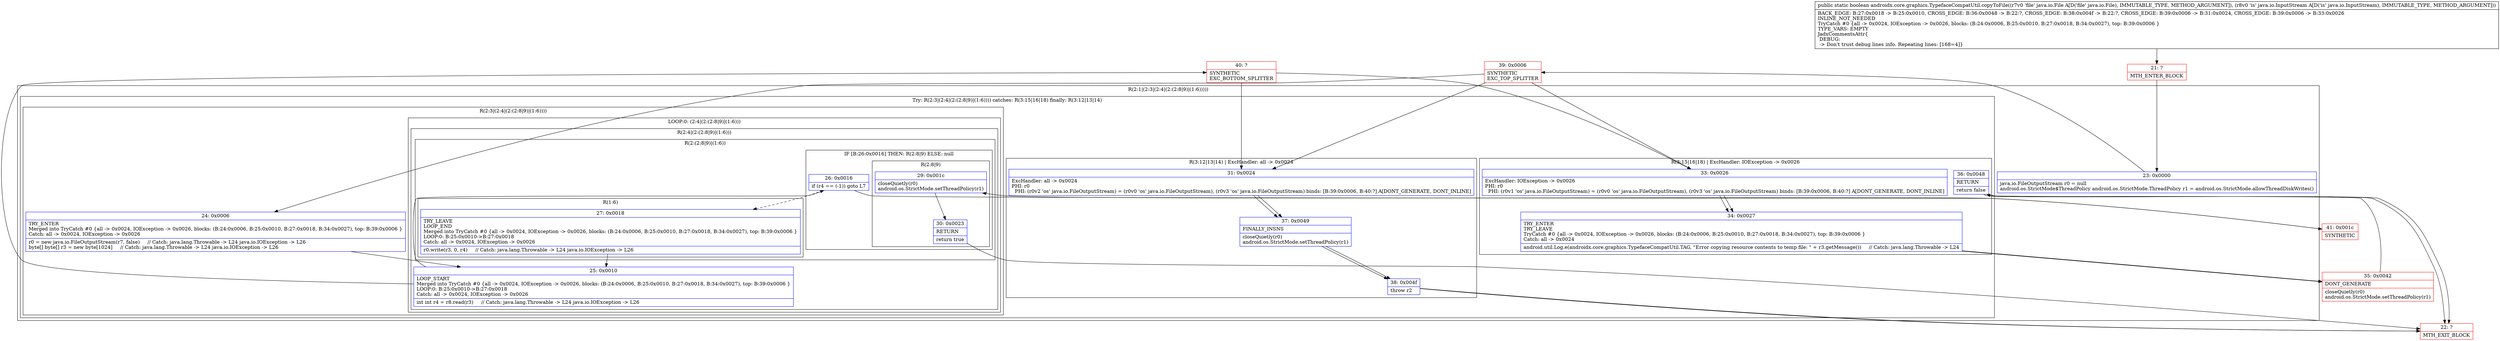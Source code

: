 digraph "CFG forandroidx.core.graphics.TypefaceCompatUtil.copyToFile(Ljava\/io\/File;Ljava\/io\/InputStream;)Z" {
subgraph cluster_Region_1873674716 {
label = "R(2:1|(2:3|(2:4|(2:(2:8|9)|(1:6)))))";
node [shape=record,color=blue];
Node_23 [shape=record,label="{23\:\ 0x0000|java.io.FileOutputStream r0 = null\landroid.os.StrictMode$ThreadPolicy android.os.StrictMode.ThreadPolicy r1 = android.os.StrictMode.allowThreadDiskWrites()\l}"];
subgraph cluster_TryCatchRegion_211747446 {
label = "Try: R(2:3|(2:4|(2:(2:8|9)|(1:6)))) catches: R(3:15|16|18) finally: R(3:12|13|14)";
node [shape=record,color=blue];
subgraph cluster_Region_647045017 {
label = "R(2:3|(2:4|(2:(2:8|9)|(1:6))))";
node [shape=record,color=blue];
Node_24 [shape=record,label="{24\:\ 0x0006|TRY_ENTER\lMerged into TryCatch #0 \{all \-\> 0x0024, IOException \-\> 0x0026, blocks: (B:24:0x0006, B:25:0x0010, B:27:0x0018, B:34:0x0027), top: B:39:0x0006 \}\lCatch: all \-\> 0x0024, IOException \-\> 0x0026\l|r0 = new java.io.FileOutputStream(r7, false)     \/\/ Catch: java.lang.Throwable \-\> L24 java.io.IOException \-\> L26\lbyte[] byte[] r3 = new byte[1024]     \/\/ Catch: java.lang.Throwable \-\> L24 java.io.IOException \-\> L26\l}"];
subgraph cluster_LoopRegion_865996587 {
label = "LOOP:0: (2:4|(2:(2:8|9)|(1:6)))";
node [shape=record,color=blue];
subgraph cluster_Region_461362366 {
label = "R(2:4|(2:(2:8|9)|(1:6)))";
node [shape=record,color=blue];
Node_25 [shape=record,label="{25\:\ 0x0010|LOOP_START\lMerged into TryCatch #0 \{all \-\> 0x0024, IOException \-\> 0x0026, blocks: (B:24:0x0006, B:25:0x0010, B:27:0x0018, B:34:0x0027), top: B:39:0x0006 \}\lLOOP:0: B:25:0x0010\-\>B:27:0x0018\lCatch: all \-\> 0x0024, IOException \-\> 0x0026\l|int int r4 = r8.read(r3)     \/\/ Catch: java.lang.Throwable \-\> L24 java.io.IOException \-\> L26\l}"];
subgraph cluster_Region_2145939242 {
label = "R(2:(2:8|9)|(1:6))";
node [shape=record,color=blue];
subgraph cluster_IfRegion_173915633 {
label = "IF [B:26:0x0016] THEN: R(2:8|9) ELSE: null";
node [shape=record,color=blue];
Node_26 [shape=record,label="{26\:\ 0x0016|if (r4 == (\-1)) goto L7\l}"];
subgraph cluster_Region_704851002 {
label = "R(2:8|9)";
node [shape=record,color=blue];
Node_29 [shape=record,label="{29\:\ 0x001c|closeQuietly(r0)\landroid.os.StrictMode.setThreadPolicy(r1)\l}"];
Node_30 [shape=record,label="{30\:\ 0x0023|RETURN\l|return true\l}"];
}
}
subgraph cluster_Region_901544007 {
label = "R(1:6)";
node [shape=record,color=blue];
Node_27 [shape=record,label="{27\:\ 0x0018|TRY_LEAVE\lLOOP_END\lMerged into TryCatch #0 \{all \-\> 0x0024, IOException \-\> 0x0026, blocks: (B:24:0x0006, B:25:0x0010, B:27:0x0018, B:34:0x0027), top: B:39:0x0006 \}\lLOOP:0: B:25:0x0010\-\>B:27:0x0018\lCatch: all \-\> 0x0024, IOException \-\> 0x0026\l|r0.write(r3, 0, r4)     \/\/ Catch: java.lang.Throwable \-\> L24 java.io.IOException \-\> L26\l}"];
}
}
}
}
}
subgraph cluster_Region_2087031621 {
label = "R(3:15|16|18) | ExcHandler: IOException \-\> 0x0026\l";
node [shape=record,color=blue];
Node_33 [shape=record,label="{33\:\ 0x0026|ExcHandler: IOException \-\> 0x0026\lPHI: r0 \l  PHI: (r0v1 'os' java.io.FileOutputStream) = (r0v0 'os' java.io.FileOutputStream), (r0v3 'os' java.io.FileOutputStream) binds: [B:39:0x0006, B:40:?] A[DONT_GENERATE, DONT_INLINE]\l}"];
Node_34 [shape=record,label="{34\:\ 0x0027|TRY_ENTER\lTRY_LEAVE\lTryCatch #0 \{all \-\> 0x0024, IOException \-\> 0x0026, blocks: (B:24:0x0006, B:25:0x0010, B:27:0x0018, B:34:0x0027), top: B:39:0x0006 \}\lCatch: all \-\> 0x0024\l|android.util.Log.e(androidx.core.graphics.TypefaceCompatUtil.TAG, \"Error copying resource contents to temp file: \" + r3.getMessage())     \/\/ Catch: java.lang.Throwable \-\> L24\l}"];
Node_36 [shape=record,label="{36\:\ 0x0048|RETURN\l|return false\l}"];
}
subgraph cluster_Region_1899762169 {
label = "R(3:12|13|14) | ExcHandler: all \-\> 0x0024\l";
node [shape=record,color=blue];
Node_31 [shape=record,label="{31\:\ 0x0024|ExcHandler: all \-\> 0x0024\lPHI: r0 \l  PHI: (r0v2 'os' java.io.FileOutputStream) = (r0v0 'os' java.io.FileOutputStream), (r0v3 'os' java.io.FileOutputStream) binds: [B:39:0x0006, B:40:?] A[DONT_GENERATE, DONT_INLINE]\l}"];
Node_37 [shape=record,label="{37\:\ 0x0049|FINALLY_INSNS\l|closeQuietly(r0)\landroid.os.StrictMode.setThreadPolicy(r1)\l}"];
Node_38 [shape=record,label="{38\:\ 0x004f|throw r2\l}"];
}
}
}
subgraph cluster_Region_2087031621 {
label = "R(3:15|16|18) | ExcHandler: IOException \-\> 0x0026\l";
node [shape=record,color=blue];
Node_33 [shape=record,label="{33\:\ 0x0026|ExcHandler: IOException \-\> 0x0026\lPHI: r0 \l  PHI: (r0v1 'os' java.io.FileOutputStream) = (r0v0 'os' java.io.FileOutputStream), (r0v3 'os' java.io.FileOutputStream) binds: [B:39:0x0006, B:40:?] A[DONT_GENERATE, DONT_INLINE]\l}"];
Node_34 [shape=record,label="{34\:\ 0x0027|TRY_ENTER\lTRY_LEAVE\lTryCatch #0 \{all \-\> 0x0024, IOException \-\> 0x0026, blocks: (B:24:0x0006, B:25:0x0010, B:27:0x0018, B:34:0x0027), top: B:39:0x0006 \}\lCatch: all \-\> 0x0024\l|android.util.Log.e(androidx.core.graphics.TypefaceCompatUtil.TAG, \"Error copying resource contents to temp file: \" + r3.getMessage())     \/\/ Catch: java.lang.Throwable \-\> L24\l}"];
Node_36 [shape=record,label="{36\:\ 0x0048|RETURN\l|return false\l}"];
}
subgraph cluster_Region_1899762169 {
label = "R(3:12|13|14) | ExcHandler: all \-\> 0x0024\l";
node [shape=record,color=blue];
Node_31 [shape=record,label="{31\:\ 0x0024|ExcHandler: all \-\> 0x0024\lPHI: r0 \l  PHI: (r0v2 'os' java.io.FileOutputStream) = (r0v0 'os' java.io.FileOutputStream), (r0v3 'os' java.io.FileOutputStream) binds: [B:39:0x0006, B:40:?] A[DONT_GENERATE, DONT_INLINE]\l}"];
Node_37 [shape=record,label="{37\:\ 0x0049|FINALLY_INSNS\l|closeQuietly(r0)\landroid.os.StrictMode.setThreadPolicy(r1)\l}"];
Node_38 [shape=record,label="{38\:\ 0x004f|throw r2\l}"];
}
Node_21 [shape=record,color=red,label="{21\:\ ?|MTH_ENTER_BLOCK\l}"];
Node_39 [shape=record,color=red,label="{39\:\ 0x0006|SYNTHETIC\lEXC_TOP_SPLITTER\l}"];
Node_41 [shape=record,color=red,label="{41\:\ 0x001c|SYNTHETIC\l}"];
Node_22 [shape=record,color=red,label="{22\:\ ?|MTH_EXIT_BLOCK\l}"];
Node_40 [shape=record,color=red,label="{40\:\ ?|SYNTHETIC\lEXC_BOTTOM_SPLITTER\l}"];
Node_35 [shape=record,color=red,label="{35\:\ 0x0042|DONT_GENERATE\l|closeQuietly(r0)\landroid.os.StrictMode.setThreadPolicy(r1)\l}"];
MethodNode[shape=record,label="{public static boolean androidx.core.graphics.TypefaceCompatUtil.copyToFile((r7v0 'file' java.io.File A[D('file' java.io.File), IMMUTABLE_TYPE, METHOD_ARGUMENT]), (r8v0 'is' java.io.InputStream A[D('is' java.io.InputStream), IMMUTABLE_TYPE, METHOD_ARGUMENT]))  | BACK_EDGE: B:27:0x0018 \-\> B:25:0x0010, CROSS_EDGE: B:36:0x0048 \-\> B:22:?, CROSS_EDGE: B:38:0x004f \-\> B:22:?, CROSS_EDGE: B:39:0x0006 \-\> B:31:0x0024, CROSS_EDGE: B:39:0x0006 \-\> B:33:0x0026\lINLINE_NOT_NEEDED\lTryCatch #0 \{all \-\> 0x0024, IOException \-\> 0x0026, blocks: (B:24:0x0006, B:25:0x0010, B:27:0x0018, B:34:0x0027), top: B:39:0x0006 \}\lTYPE_VARS: EMPTY\lJadxCommentsAttr\{\l DEBUG: \l \-\> Don't trust debug lines info. Repeating lines: [168=4]\}\l}"];
MethodNode -> Node_21;Node_23 -> Node_39;
Node_24 -> Node_25;
Node_25 -> Node_26;
Node_25 -> Node_40;
Node_26 -> Node_27[style=dashed];
Node_26 -> Node_41;
Node_29 -> Node_30;
Node_30 -> Node_22;
Node_27 -> Node_25;
Node_33 -> Node_34;
Node_34 -> Node_35;
Node_36 -> Node_22;
Node_31 -> Node_37;
Node_37 -> Node_38;
Node_38 -> Node_22;
Node_33 -> Node_34;
Node_34 -> Node_35;
Node_36 -> Node_22;
Node_31 -> Node_37;
Node_37 -> Node_38;
Node_38 -> Node_22;
Node_21 -> Node_23;
Node_39 -> Node_24;
Node_39 -> Node_31;
Node_39 -> Node_33;
Node_41 -> Node_29;
Node_40 -> Node_33;
Node_40 -> Node_31;
Node_35 -> Node_36;
}

